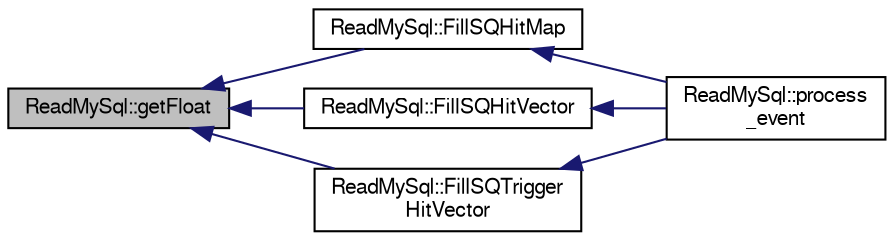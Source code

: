 digraph "ReadMySql::getFloat"
{
  bgcolor="transparent";
  edge [fontname="FreeSans",fontsize="10",labelfontname="FreeSans",labelfontsize="10"];
  node [fontname="FreeSans",fontsize="10",shape=record];
  rankdir="LR";
  Node1 [label="ReadMySql::getFloat",height=0.2,width=0.4,color="black", fillcolor="grey75", style="filled" fontcolor="black"];
  Node1 -> Node2 [dir="back",color="midnightblue",fontsize="10",style="solid",fontname="FreeSans"];
  Node2 [label="ReadMySql::FillSQHitMap",height=0.2,width=0.4,color="black",URL="$db/dda/classReadMySql.html#a8471cd9d896efdb04dffb6a47d431f6e"];
  Node2 -> Node3 [dir="back",color="midnightblue",fontsize="10",style="solid",fontname="FreeSans"];
  Node3 [label="ReadMySql::process\l_event",height=0.2,width=0.4,color="black",URL="$db/dda/classReadMySql.html#aef5367b1b70eb7b88d513750e78fc872"];
  Node1 -> Node4 [dir="back",color="midnightblue",fontsize="10",style="solid",fontname="FreeSans"];
  Node4 [label="ReadMySql::FillSQHitVector",height=0.2,width=0.4,color="black",URL="$db/dda/classReadMySql.html#a867fcdb2c8dc0344e80bba8019efd9bb"];
  Node4 -> Node3 [dir="back",color="midnightblue",fontsize="10",style="solid",fontname="FreeSans"];
  Node1 -> Node5 [dir="back",color="midnightblue",fontsize="10",style="solid",fontname="FreeSans"];
  Node5 [label="ReadMySql::FillSQTrigger\lHitVector",height=0.2,width=0.4,color="black",URL="$db/dda/classReadMySql.html#a2f214b751e2ce072c95fd37f14acab8d"];
  Node5 -> Node3 [dir="back",color="midnightblue",fontsize="10",style="solid",fontname="FreeSans"];
}

